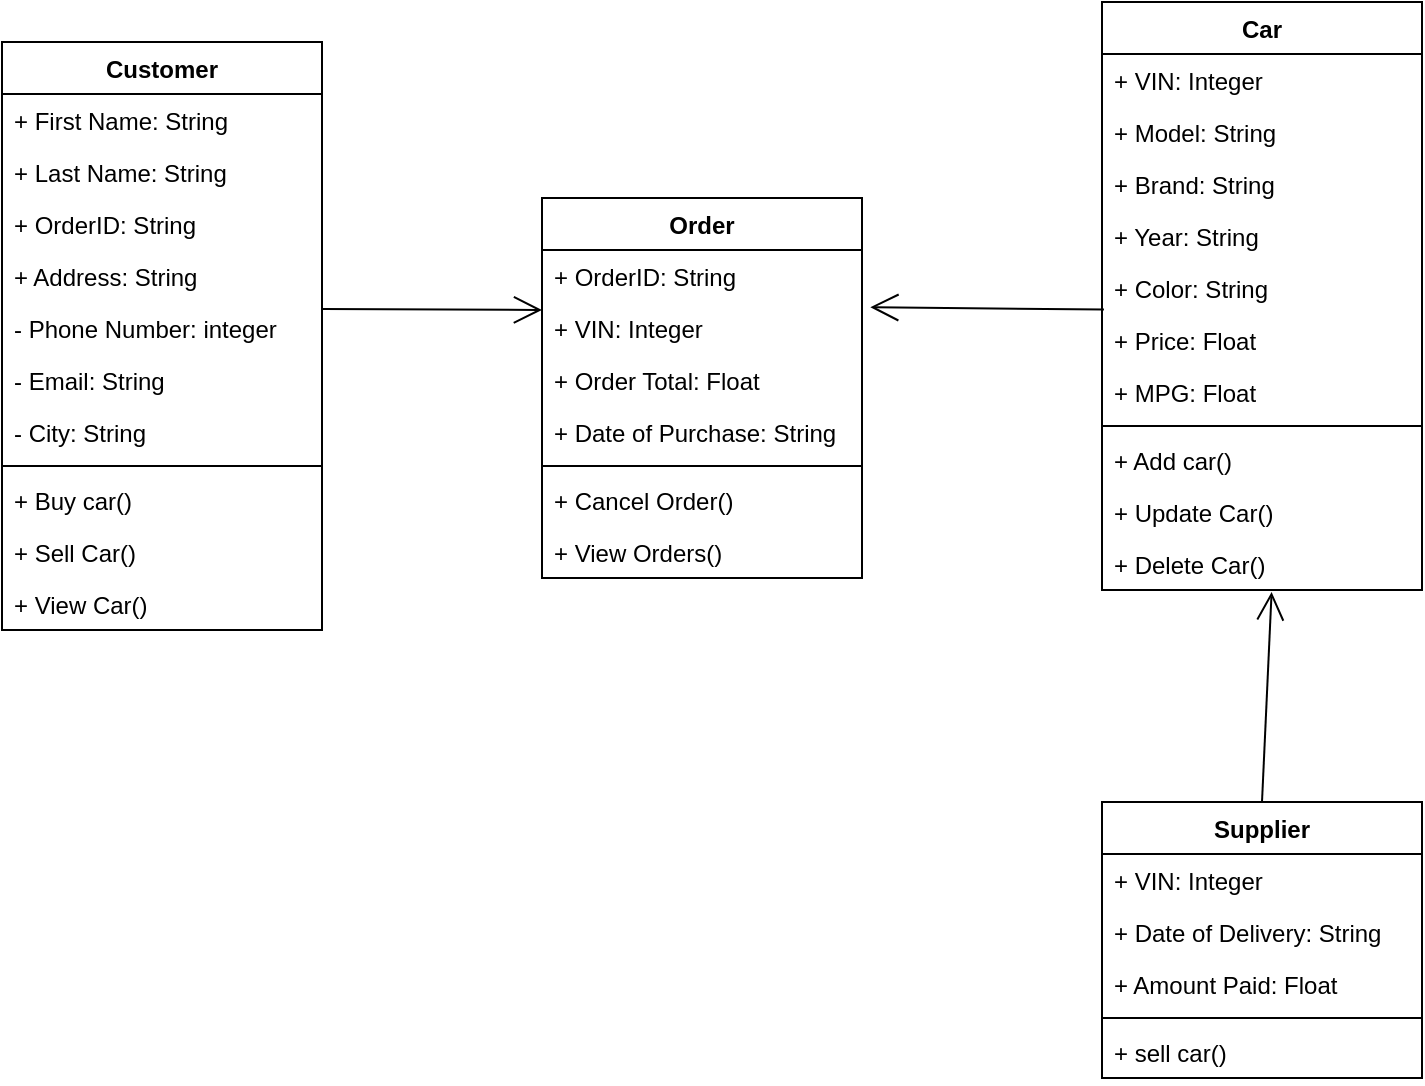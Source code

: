 <mxfile version="14.6.9" type="device"><diagram id="C5RBs43oDa-KdzZeNtuy" name="Page-1"><mxGraphModel dx="1492" dy="684" grid="1" gridSize="10" guides="1" tooltips="1" connect="1" arrows="1" fold="1" page="1" pageScale="1" pageWidth="827" pageHeight="1169" math="0" shadow="0"><root><mxCell id="WIyWlLk6GJQsqaUBKTNV-0"/><mxCell id="WIyWlLk6GJQsqaUBKTNV-1" parent="WIyWlLk6GJQsqaUBKTNV-0"/><mxCell id="ffrGkb9nvWLS6jvxoRrL-49" value="Customer" style="swimlane;fontStyle=1;align=center;verticalAlign=top;childLayout=stackLayout;horizontal=1;startSize=26;horizontalStack=0;resizeParent=1;resizeParentMax=0;resizeLast=0;collapsible=1;marginBottom=0;" vertex="1" parent="WIyWlLk6GJQsqaUBKTNV-1"><mxGeometry x="90" y="340" width="160" height="294" as="geometry"/></mxCell><mxCell id="ffrGkb9nvWLS6jvxoRrL-40" value="+ First Name: String" style="text;strokeColor=none;fillColor=none;align=left;verticalAlign=top;spacingLeft=4;spacingRight=4;overflow=hidden;rotatable=0;points=[[0,0.5],[1,0.5]];portConstraint=eastwest;" vertex="1" parent="ffrGkb9nvWLS6jvxoRrL-49"><mxGeometry y="26" width="160" height="26" as="geometry"/></mxCell><mxCell id="ffrGkb9nvWLS6jvxoRrL-88" value="+ Last Name: String" style="text;strokeColor=none;fillColor=none;align=left;verticalAlign=top;spacingLeft=4;spacingRight=4;overflow=hidden;rotatable=0;points=[[0,0.5],[1,0.5]];portConstraint=eastwest;" vertex="1" parent="ffrGkb9nvWLS6jvxoRrL-49"><mxGeometry y="52" width="160" height="26" as="geometry"/></mxCell><mxCell id="ffrGkb9nvWLS6jvxoRrL-94" value="+ OrderID: String" style="text;strokeColor=none;fillColor=none;align=left;verticalAlign=top;spacingLeft=4;spacingRight=4;overflow=hidden;rotatable=0;points=[[0,0.5],[1,0.5]];portConstraint=eastwest;" vertex="1" parent="ffrGkb9nvWLS6jvxoRrL-49"><mxGeometry y="78" width="160" height="26" as="geometry"/></mxCell><mxCell id="ffrGkb9nvWLS6jvxoRrL-41" value="+ Address: String" style="text;strokeColor=none;fillColor=none;align=left;verticalAlign=top;spacingLeft=4;spacingRight=4;overflow=hidden;rotatable=0;points=[[0,0.5],[1,0.5]];portConstraint=eastwest;" vertex="1" parent="ffrGkb9nvWLS6jvxoRrL-49"><mxGeometry y="104" width="160" height="26" as="geometry"/></mxCell><mxCell id="ffrGkb9nvWLS6jvxoRrL-43" value="- Phone Number: integer" style="text;strokeColor=none;fillColor=none;align=left;verticalAlign=top;spacingLeft=4;spacingRight=4;overflow=hidden;rotatable=0;points=[[0,0.5],[1,0.5]];portConstraint=eastwest;" vertex="1" parent="ffrGkb9nvWLS6jvxoRrL-49"><mxGeometry y="130" width="160" height="26" as="geometry"/></mxCell><mxCell id="ffrGkb9nvWLS6jvxoRrL-42" value="- Email: String" style="text;strokeColor=none;fillColor=none;align=left;verticalAlign=top;spacingLeft=4;spacingRight=4;overflow=hidden;rotatable=0;points=[[0,0.5],[1,0.5]];portConstraint=eastwest;" vertex="1" parent="ffrGkb9nvWLS6jvxoRrL-49"><mxGeometry y="156" width="160" height="26" as="geometry"/></mxCell><mxCell id="ffrGkb9nvWLS6jvxoRrL-44" value="- City: String" style="text;strokeColor=none;fillColor=none;align=left;verticalAlign=top;spacingLeft=4;spacingRight=4;overflow=hidden;rotatable=0;points=[[0,0.5],[1,0.5]];portConstraint=eastwest;" vertex="1" parent="ffrGkb9nvWLS6jvxoRrL-49"><mxGeometry y="182" width="160" height="26" as="geometry"/></mxCell><mxCell id="ffrGkb9nvWLS6jvxoRrL-51" value="" style="line;strokeWidth=1;fillColor=none;align=left;verticalAlign=middle;spacingTop=-1;spacingLeft=3;spacingRight=3;rotatable=0;labelPosition=right;points=[];portConstraint=eastwest;" vertex="1" parent="ffrGkb9nvWLS6jvxoRrL-49"><mxGeometry y="208" width="160" height="8" as="geometry"/></mxCell><mxCell id="ffrGkb9nvWLS6jvxoRrL-52" value="+ Buy car()" style="text;strokeColor=none;fillColor=none;align=left;verticalAlign=top;spacingLeft=4;spacingRight=4;overflow=hidden;rotatable=0;points=[[0,0.5],[1,0.5]];portConstraint=eastwest;" vertex="1" parent="ffrGkb9nvWLS6jvxoRrL-49"><mxGeometry y="216" width="160" height="26" as="geometry"/></mxCell><mxCell id="ffrGkb9nvWLS6jvxoRrL-53" value="+ Sell Car()" style="text;strokeColor=none;fillColor=none;align=left;verticalAlign=top;spacingLeft=4;spacingRight=4;overflow=hidden;rotatable=0;points=[[0,0.5],[1,0.5]];portConstraint=eastwest;" vertex="1" parent="ffrGkb9nvWLS6jvxoRrL-49"><mxGeometry y="242" width="160" height="26" as="geometry"/></mxCell><mxCell id="ffrGkb9nvWLS6jvxoRrL-54" value="+ View Car()" style="text;strokeColor=none;fillColor=none;align=left;verticalAlign=top;spacingLeft=4;spacingRight=4;overflow=hidden;rotatable=0;points=[[0,0.5],[1,0.5]];portConstraint=eastwest;" vertex="1" parent="ffrGkb9nvWLS6jvxoRrL-49"><mxGeometry y="268" width="160" height="26" as="geometry"/></mxCell><mxCell id="ffrGkb9nvWLS6jvxoRrL-59" value="Car" style="swimlane;fontStyle=1;align=center;verticalAlign=top;childLayout=stackLayout;horizontal=1;startSize=26;horizontalStack=0;resizeParent=1;resizeParentMax=0;resizeLast=0;collapsible=1;marginBottom=0;" vertex="1" parent="WIyWlLk6GJQsqaUBKTNV-1"><mxGeometry x="640" y="320" width="160" height="294" as="geometry"/></mxCell><mxCell id="ffrGkb9nvWLS6jvxoRrL-95" value="+ VIN: Integer" style="text;strokeColor=none;fillColor=none;align=left;verticalAlign=top;spacingLeft=4;spacingRight=4;overflow=hidden;rotatable=0;points=[[0,0.5],[1,0.5]];portConstraint=eastwest;" vertex="1" parent="ffrGkb9nvWLS6jvxoRrL-59"><mxGeometry y="26" width="160" height="26" as="geometry"/></mxCell><mxCell id="ffrGkb9nvWLS6jvxoRrL-61" value="+ Model: String" style="text;strokeColor=none;fillColor=none;align=left;verticalAlign=top;spacingLeft=4;spacingRight=4;overflow=hidden;rotatable=0;points=[[0,0.5],[1,0.5]];portConstraint=eastwest;" vertex="1" parent="ffrGkb9nvWLS6jvxoRrL-59"><mxGeometry y="52" width="160" height="26" as="geometry"/></mxCell><mxCell id="ffrGkb9nvWLS6jvxoRrL-62" value="+ Brand: String" style="text;strokeColor=none;fillColor=none;align=left;verticalAlign=top;spacingLeft=4;spacingRight=4;overflow=hidden;rotatable=0;points=[[0,0.5],[1,0.5]];portConstraint=eastwest;" vertex="1" parent="ffrGkb9nvWLS6jvxoRrL-59"><mxGeometry y="78" width="160" height="26" as="geometry"/></mxCell><mxCell id="ffrGkb9nvWLS6jvxoRrL-63" value="+ Year: String" style="text;strokeColor=none;fillColor=none;align=left;verticalAlign=top;spacingLeft=4;spacingRight=4;overflow=hidden;rotatable=0;points=[[0,0.5],[1,0.5]];portConstraint=eastwest;" vertex="1" parent="ffrGkb9nvWLS6jvxoRrL-59"><mxGeometry y="104" width="160" height="26" as="geometry"/></mxCell><mxCell id="ffrGkb9nvWLS6jvxoRrL-64" value="+ Color: String" style="text;strokeColor=none;fillColor=none;align=left;verticalAlign=top;spacingLeft=4;spacingRight=4;overflow=hidden;rotatable=0;points=[[0,0.5],[1,0.5]];portConstraint=eastwest;" vertex="1" parent="ffrGkb9nvWLS6jvxoRrL-59"><mxGeometry y="130" width="160" height="26" as="geometry"/></mxCell><mxCell id="ffrGkb9nvWLS6jvxoRrL-65" value="+ Price: Float" style="text;strokeColor=none;fillColor=none;align=left;verticalAlign=top;spacingLeft=4;spacingRight=4;overflow=hidden;rotatable=0;points=[[0,0.5],[1,0.5]];portConstraint=eastwest;" vertex="1" parent="ffrGkb9nvWLS6jvxoRrL-59"><mxGeometry y="156" width="160" height="26" as="geometry"/></mxCell><mxCell id="ffrGkb9nvWLS6jvxoRrL-66" value="+ MPG: Float" style="text;strokeColor=none;fillColor=none;align=left;verticalAlign=top;spacingLeft=4;spacingRight=4;overflow=hidden;rotatable=0;points=[[0,0.5],[1,0.5]];portConstraint=eastwest;" vertex="1" parent="ffrGkb9nvWLS6jvxoRrL-59"><mxGeometry y="182" width="160" height="26" as="geometry"/></mxCell><mxCell id="ffrGkb9nvWLS6jvxoRrL-67" value="" style="line;strokeWidth=1;fillColor=none;align=left;verticalAlign=middle;spacingTop=-1;spacingLeft=3;spacingRight=3;rotatable=0;labelPosition=right;points=[];portConstraint=eastwest;" vertex="1" parent="ffrGkb9nvWLS6jvxoRrL-59"><mxGeometry y="208" width="160" height="8" as="geometry"/></mxCell><mxCell id="ffrGkb9nvWLS6jvxoRrL-68" value="+ Add car()" style="text;strokeColor=none;fillColor=none;align=left;verticalAlign=top;spacingLeft=4;spacingRight=4;overflow=hidden;rotatable=0;points=[[0,0.5],[1,0.5]];portConstraint=eastwest;" vertex="1" parent="ffrGkb9nvWLS6jvxoRrL-59"><mxGeometry y="216" width="160" height="26" as="geometry"/></mxCell><mxCell id="ffrGkb9nvWLS6jvxoRrL-69" value="+ Update Car()" style="text;strokeColor=none;fillColor=none;align=left;verticalAlign=top;spacingLeft=4;spacingRight=4;overflow=hidden;rotatable=0;points=[[0,0.5],[1,0.5]];portConstraint=eastwest;" vertex="1" parent="ffrGkb9nvWLS6jvxoRrL-59"><mxGeometry y="242" width="160" height="26" as="geometry"/></mxCell><mxCell id="ffrGkb9nvWLS6jvxoRrL-70" value="+ Delete Car()" style="text;strokeColor=none;fillColor=none;align=left;verticalAlign=top;spacingLeft=4;spacingRight=4;overflow=hidden;rotatable=0;points=[[0,0.5],[1,0.5]];portConstraint=eastwest;" vertex="1" parent="ffrGkb9nvWLS6jvxoRrL-59"><mxGeometry y="268" width="160" height="26" as="geometry"/></mxCell><mxCell id="ffrGkb9nvWLS6jvxoRrL-77" value="Supplier" style="swimlane;fontStyle=1;align=center;verticalAlign=top;childLayout=stackLayout;horizontal=1;startSize=26;horizontalStack=0;resizeParent=1;resizeParentMax=0;resizeLast=0;collapsible=1;marginBottom=0;" vertex="1" parent="WIyWlLk6GJQsqaUBKTNV-1"><mxGeometry x="640" y="720" width="160" height="138" as="geometry"/></mxCell><mxCell id="ffrGkb9nvWLS6jvxoRrL-78" value="+ VIN: Integer" style="text;strokeColor=none;fillColor=none;align=left;verticalAlign=top;spacingLeft=4;spacingRight=4;overflow=hidden;rotatable=0;points=[[0,0.5],[1,0.5]];portConstraint=eastwest;" vertex="1" parent="ffrGkb9nvWLS6jvxoRrL-77"><mxGeometry y="26" width="160" height="26" as="geometry"/></mxCell><mxCell id="ffrGkb9nvWLS6jvxoRrL-82" value="+ Date of Delivery: String" style="text;strokeColor=none;fillColor=none;align=left;verticalAlign=top;spacingLeft=4;spacingRight=4;overflow=hidden;rotatable=0;points=[[0,0.5],[1,0.5]];portConstraint=eastwest;" vertex="1" parent="ffrGkb9nvWLS6jvxoRrL-77"><mxGeometry y="52" width="160" height="26" as="geometry"/></mxCell><mxCell id="ffrGkb9nvWLS6jvxoRrL-83" value="+ Amount Paid: Float" style="text;strokeColor=none;fillColor=none;align=left;verticalAlign=top;spacingLeft=4;spacingRight=4;overflow=hidden;rotatable=0;points=[[0,0.5],[1,0.5]];portConstraint=eastwest;" vertex="1" parent="ffrGkb9nvWLS6jvxoRrL-77"><mxGeometry y="78" width="160" height="26" as="geometry"/></mxCell><mxCell id="ffrGkb9nvWLS6jvxoRrL-79" value="" style="line;strokeWidth=1;fillColor=none;align=left;verticalAlign=middle;spacingTop=-1;spacingLeft=3;spacingRight=3;rotatable=0;labelPosition=right;points=[];portConstraint=eastwest;" vertex="1" parent="ffrGkb9nvWLS6jvxoRrL-77"><mxGeometry y="104" width="160" height="8" as="geometry"/></mxCell><mxCell id="ffrGkb9nvWLS6jvxoRrL-80" value="+ sell car()" style="text;strokeColor=none;fillColor=none;align=left;verticalAlign=top;spacingLeft=4;spacingRight=4;overflow=hidden;rotatable=0;points=[[0,0.5],[1,0.5]];portConstraint=eastwest;" vertex="1" parent="ffrGkb9nvWLS6jvxoRrL-77"><mxGeometry y="112" width="160" height="26" as="geometry"/></mxCell><mxCell id="ffrGkb9nvWLS6jvxoRrL-84" value="Order" style="swimlane;fontStyle=1;align=center;verticalAlign=top;childLayout=stackLayout;horizontal=1;startSize=26;horizontalStack=0;resizeParent=1;resizeParentMax=0;resizeLast=0;collapsible=1;marginBottom=0;" vertex="1" parent="WIyWlLk6GJQsqaUBKTNV-1"><mxGeometry x="360" y="418" width="160" height="190" as="geometry"/></mxCell><mxCell id="ffrGkb9nvWLS6jvxoRrL-85" value="+ OrderID: String" style="text;strokeColor=none;fillColor=none;align=left;verticalAlign=top;spacingLeft=4;spacingRight=4;overflow=hidden;rotatable=0;points=[[0,0.5],[1,0.5]];portConstraint=eastwest;" vertex="1" parent="ffrGkb9nvWLS6jvxoRrL-84"><mxGeometry y="26" width="160" height="26" as="geometry"/></mxCell><mxCell id="ffrGkb9nvWLS6jvxoRrL-97" value="+ VIN: Integer" style="text;strokeColor=none;fillColor=none;align=left;verticalAlign=top;spacingLeft=4;spacingRight=4;overflow=hidden;rotatable=0;points=[[0,0.5],[1,0.5]];portConstraint=eastwest;" vertex="1" parent="ffrGkb9nvWLS6jvxoRrL-84"><mxGeometry y="52" width="160" height="26" as="geometry"/></mxCell><mxCell id="ffrGkb9nvWLS6jvxoRrL-46" value="+ Order Total: Float" style="text;strokeColor=none;fillColor=none;align=left;verticalAlign=top;spacingLeft=4;spacingRight=4;overflow=hidden;rotatable=0;points=[[0,0.5],[1,0.5]];portConstraint=eastwest;" vertex="1" parent="ffrGkb9nvWLS6jvxoRrL-84"><mxGeometry y="78" width="160" height="26" as="geometry"/></mxCell><mxCell id="ffrGkb9nvWLS6jvxoRrL-45" value="+ Date of Purchase: String" style="text;strokeColor=none;fillColor=none;align=left;verticalAlign=top;spacingLeft=4;spacingRight=4;overflow=hidden;rotatable=0;points=[[0,0.5],[1,0.5]];portConstraint=eastwest;" vertex="1" parent="ffrGkb9nvWLS6jvxoRrL-84"><mxGeometry y="104" width="160" height="26" as="geometry"/></mxCell><mxCell id="ffrGkb9nvWLS6jvxoRrL-86" value="" style="line;strokeWidth=1;fillColor=none;align=left;verticalAlign=middle;spacingTop=-1;spacingLeft=3;spacingRight=3;rotatable=0;labelPosition=right;points=[];portConstraint=eastwest;" vertex="1" parent="ffrGkb9nvWLS6jvxoRrL-84"><mxGeometry y="130" width="160" height="8" as="geometry"/></mxCell><mxCell id="ffrGkb9nvWLS6jvxoRrL-87" value="+ Cancel Order()" style="text;strokeColor=none;fillColor=none;align=left;verticalAlign=top;spacingLeft=4;spacingRight=4;overflow=hidden;rotatable=0;points=[[0,0.5],[1,0.5]];portConstraint=eastwest;" vertex="1" parent="ffrGkb9nvWLS6jvxoRrL-84"><mxGeometry y="138" width="160" height="26" as="geometry"/></mxCell><mxCell id="ffrGkb9nvWLS6jvxoRrL-89" value="+ View Orders()" style="text;strokeColor=none;fillColor=none;align=left;verticalAlign=top;spacingLeft=4;spacingRight=4;overflow=hidden;rotatable=0;points=[[0,0.5],[1,0.5]];portConstraint=eastwest;" vertex="1" parent="ffrGkb9nvWLS6jvxoRrL-84"><mxGeometry y="164" width="160" height="26" as="geometry"/></mxCell><mxCell id="ffrGkb9nvWLS6jvxoRrL-91" value="" style="endArrow=open;endFill=1;endSize=12;html=1;exitX=0.006;exitY=-0.085;exitDx=0;exitDy=0;exitPerimeter=0;entryX=1.026;entryY=0.1;entryDx=0;entryDy=0;entryPerimeter=0;" edge="1" parent="WIyWlLk6GJQsqaUBKTNV-1" source="ffrGkb9nvWLS6jvxoRrL-65" target="ffrGkb9nvWLS6jvxoRrL-97"><mxGeometry width="160" relative="1" as="geometry"><mxPoint x="425" y="360" as="sourcePoint"/><mxPoint x="585" y="360" as="targetPoint"/></mxGeometry></mxCell><mxCell id="ffrGkb9nvWLS6jvxoRrL-92" value="" style="endArrow=open;endFill=1;endSize=12;html=1;" edge="1" parent="WIyWlLk6GJQsqaUBKTNV-1"><mxGeometry width="160" relative="1" as="geometry"><mxPoint x="250" y="473.5" as="sourcePoint"/><mxPoint x="360" y="474" as="targetPoint"/></mxGeometry></mxCell><mxCell id="ffrGkb9nvWLS6jvxoRrL-98" value="" style="endArrow=open;endFill=1;endSize=12;html=1;entryX=0.53;entryY=1.038;entryDx=0;entryDy=0;entryPerimeter=0;exitX=0.5;exitY=0;exitDx=0;exitDy=0;" edge="1" parent="WIyWlLk6GJQsqaUBKTNV-1" source="ffrGkb9nvWLS6jvxoRrL-77" target="ffrGkb9nvWLS6jvxoRrL-70"><mxGeometry width="160" relative="1" as="geometry"><mxPoint x="350" y="710" as="sourcePoint"/><mxPoint x="510" y="710" as="targetPoint"/></mxGeometry></mxCell></root></mxGraphModel></diagram></mxfile>
